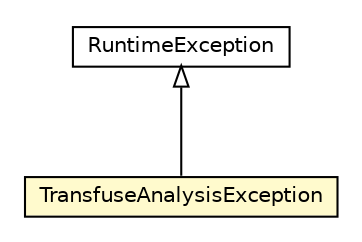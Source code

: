 #!/usr/local/bin/dot
#
# Class diagram 
# Generated by UMLGraph version 5.1 (http://www.umlgraph.org/)
#

digraph G {
	edge [fontname="Helvetica",fontsize=10,labelfontname="Helvetica",labelfontsize=10];
	node [fontname="Helvetica",fontsize=10,shape=plaintext];
	nodesep=0.25;
	ranksep=0.5;
	// org.androidtransfuse.analysis.TransfuseAnalysisException
	c24108 [label=<<table title="org.androidtransfuse.analysis.TransfuseAnalysisException" border="0" cellborder="1" cellspacing="0" cellpadding="2" port="p" bgcolor="lemonChiffon" href="./TransfuseAnalysisException.html">
		<tr><td><table border="0" cellspacing="0" cellpadding="1">
<tr><td align="center" balign="center"> TransfuseAnalysisException </td></tr>
		</table></td></tr>
		</table>>, fontname="Helvetica", fontcolor="black", fontsize=10.0];
	//org.androidtransfuse.analysis.TransfuseAnalysisException extends java.lang.RuntimeException
	c24296:p -> c24108:p [dir=back,arrowtail=empty];
	// java.lang.RuntimeException
	c24296 [label=<<table title="java.lang.RuntimeException" border="0" cellborder="1" cellspacing="0" cellpadding="2" port="p" href="http://java.sun.com/j2se/1.4.2/docs/api/java/lang/RuntimeException.html">
		<tr><td><table border="0" cellspacing="0" cellpadding="1">
<tr><td align="center" balign="center"> RuntimeException </td></tr>
		</table></td></tr>
		</table>>, fontname="Helvetica", fontcolor="black", fontsize=10.0];
}

